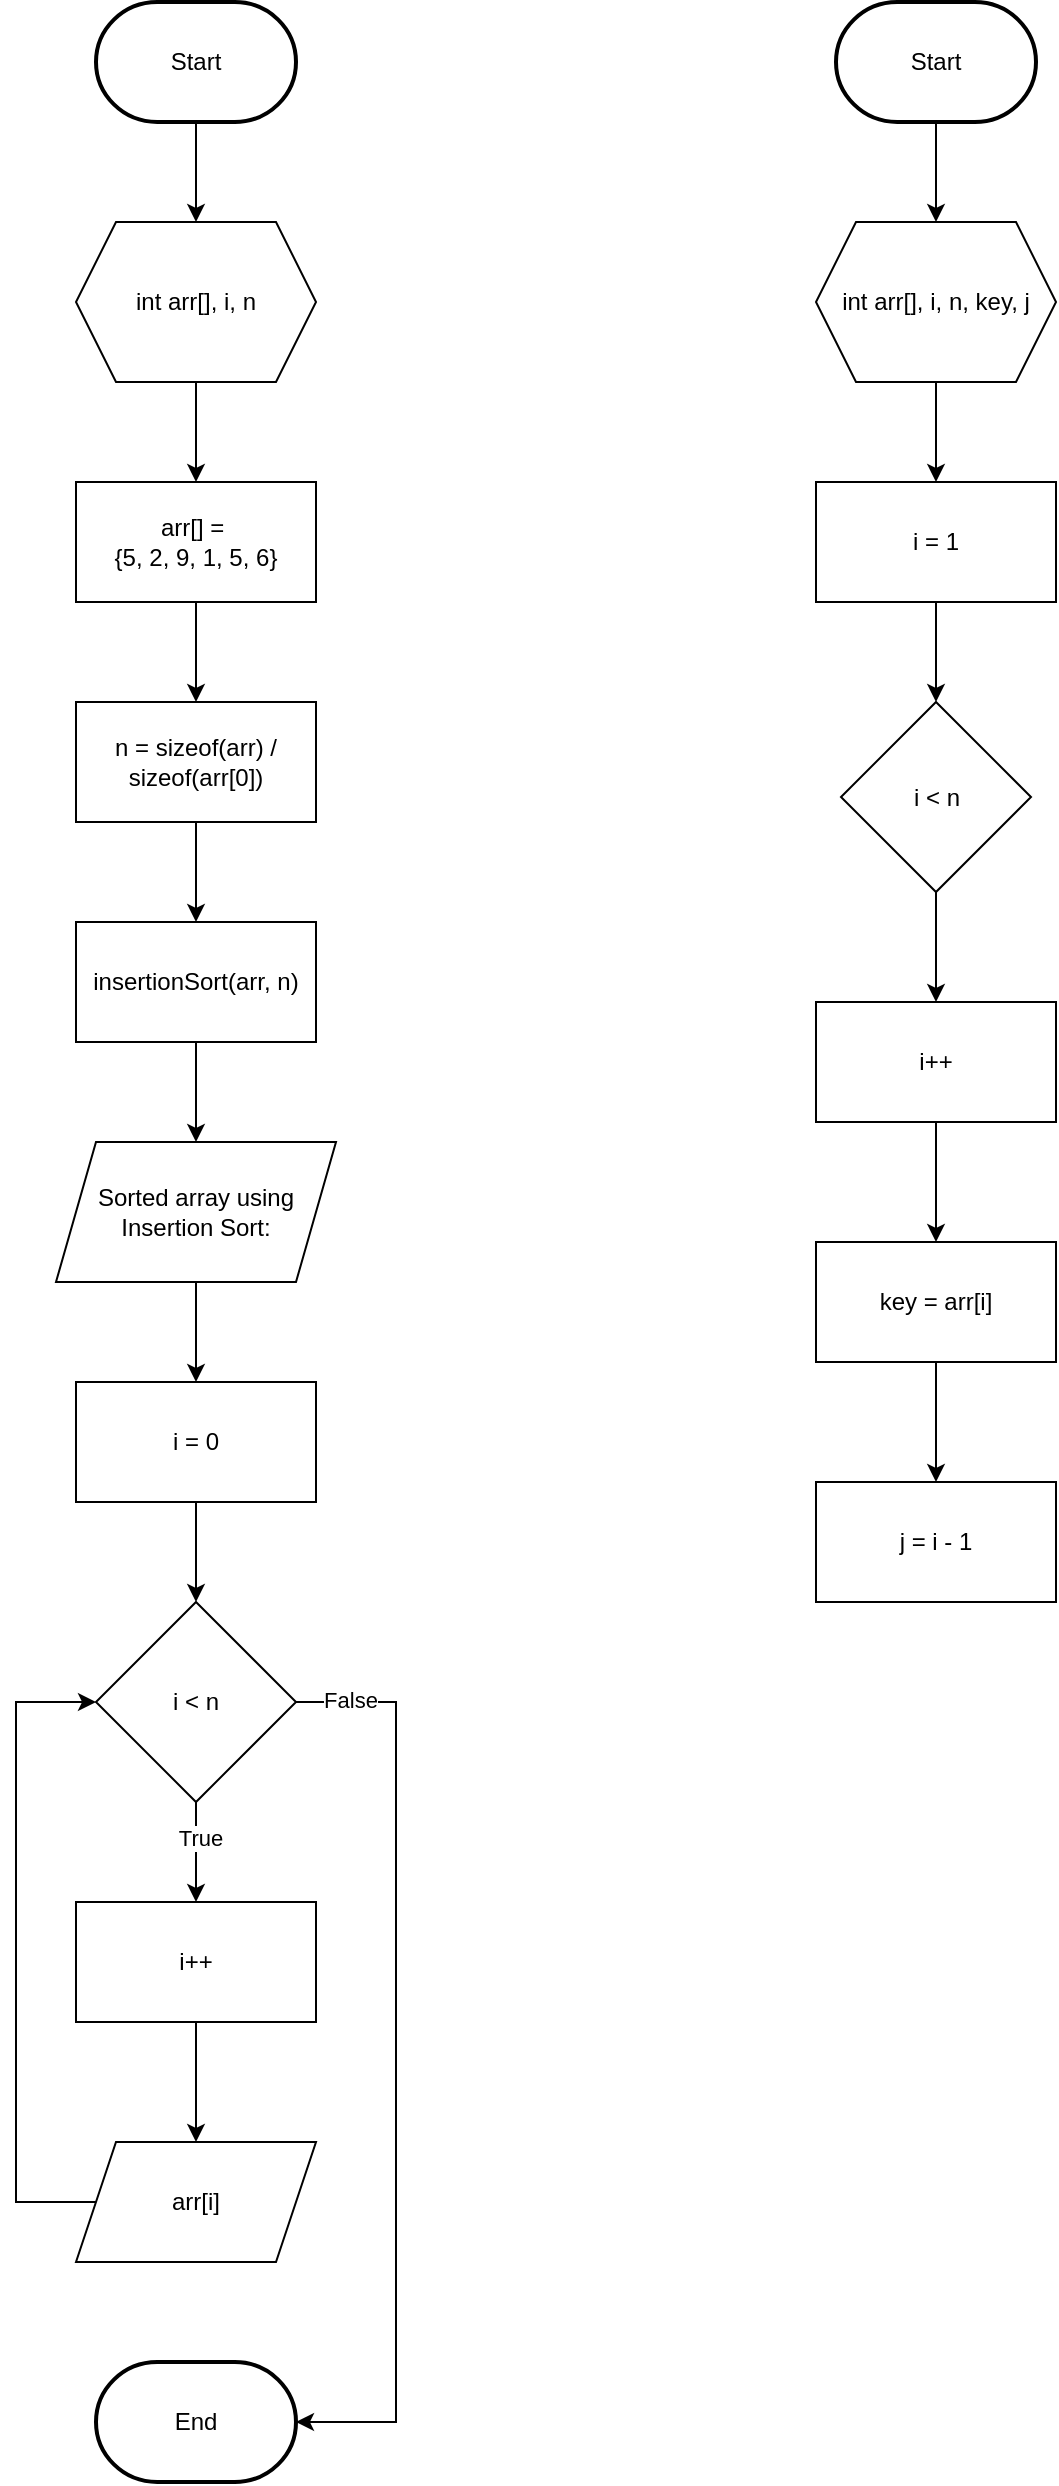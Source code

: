 <mxfile version="24.8.4">
  <diagram id="C5RBs43oDa-KdzZeNtuy" name="Page-1">
    <mxGraphModel dx="1682" dy="912" grid="1" gridSize="10" guides="1" tooltips="1" connect="1" arrows="1" fold="1" page="1" pageScale="1" pageWidth="827" pageHeight="1169" math="0" shadow="0">
      <root>
        <mxCell id="WIyWlLk6GJQsqaUBKTNV-0" />
        <mxCell id="WIyWlLk6GJQsqaUBKTNV-1" parent="WIyWlLk6GJQsqaUBKTNV-0" />
        <mxCell id="f3eVWMNZN5dAWcsSwDbq-12" style="edgeStyle=orthogonalEdgeStyle;rounded=0;orthogonalLoop=1;jettySize=auto;html=1;entryX=0.5;entryY=0;entryDx=0;entryDy=0;" edge="1" parent="WIyWlLk6GJQsqaUBKTNV-1" source="XmWgL3R9tFbISjX7PItD-0" target="XmWgL3R9tFbISjX7PItD-2">
          <mxGeometry relative="1" as="geometry" />
        </mxCell>
        <mxCell id="XmWgL3R9tFbISjX7PItD-0" value="Start" style="strokeWidth=2;html=1;shape=mxgraph.flowchart.terminator;whiteSpace=wrap;" parent="WIyWlLk6GJQsqaUBKTNV-1" vertex="1">
          <mxGeometry x="110" y="150" width="100" height="60" as="geometry" />
        </mxCell>
        <mxCell id="f3eVWMNZN5dAWcsSwDbq-33" style="edgeStyle=orthogonalEdgeStyle;rounded=0;orthogonalLoop=1;jettySize=auto;html=1;entryX=0.5;entryY=0;entryDx=0;entryDy=0;" edge="1" parent="WIyWlLk6GJQsqaUBKTNV-1" source="XmWgL3R9tFbISjX7PItD-1" target="f3eVWMNZN5dAWcsSwDbq-4">
          <mxGeometry relative="1" as="geometry" />
        </mxCell>
        <mxCell id="XmWgL3R9tFbISjX7PItD-1" value="Start" style="strokeWidth=2;html=1;shape=mxgraph.flowchart.terminator;whiteSpace=wrap;" parent="WIyWlLk6GJQsqaUBKTNV-1" vertex="1">
          <mxGeometry x="480" y="150" width="100" height="60" as="geometry" />
        </mxCell>
        <mxCell id="f3eVWMNZN5dAWcsSwDbq-13" style="edgeStyle=orthogonalEdgeStyle;rounded=0;orthogonalLoop=1;jettySize=auto;html=1;entryX=0.5;entryY=0;entryDx=0;entryDy=0;" edge="1" parent="WIyWlLk6GJQsqaUBKTNV-1" source="XmWgL3R9tFbISjX7PItD-2" target="f3eVWMNZN5dAWcsSwDbq-1">
          <mxGeometry relative="1" as="geometry" />
        </mxCell>
        <mxCell id="XmWgL3R9tFbISjX7PItD-2" value="&lt;font style=&quot;font-size: 12px;&quot;&gt;int arr[], i, n&lt;/font&gt;" style="shape=hexagon;perimeter=hexagonPerimeter2;whiteSpace=wrap;html=1;fixedSize=1;" parent="WIyWlLk6GJQsqaUBKTNV-1" vertex="1">
          <mxGeometry x="100" y="260" width="120" height="80" as="geometry" />
        </mxCell>
        <mxCell id="f3eVWMNZN5dAWcsSwDbq-36" style="edgeStyle=orthogonalEdgeStyle;rounded=0;orthogonalLoop=1;jettySize=auto;html=1;entryX=0.5;entryY=0;entryDx=0;entryDy=0;" edge="1" parent="WIyWlLk6GJQsqaUBKTNV-1" source="XmWgL3R9tFbISjX7PItD-3" target="f3eVWMNZN5dAWcsSwDbq-30">
          <mxGeometry relative="1" as="geometry" />
        </mxCell>
        <mxCell id="XmWgL3R9tFbISjX7PItD-3" value="i &amp;lt; n" style="rhombus;whiteSpace=wrap;html=1;" parent="WIyWlLk6GJQsqaUBKTNV-1" vertex="1">
          <mxGeometry x="482.5" y="500" width="95" height="95" as="geometry" />
        </mxCell>
        <mxCell id="f3eVWMNZN5dAWcsSwDbq-14" style="edgeStyle=orthogonalEdgeStyle;rounded=0;orthogonalLoop=1;jettySize=auto;html=1;entryX=0.5;entryY=0;entryDx=0;entryDy=0;" edge="1" parent="WIyWlLk6GJQsqaUBKTNV-1" source="f3eVWMNZN5dAWcsSwDbq-1" target="f3eVWMNZN5dAWcsSwDbq-2">
          <mxGeometry relative="1" as="geometry" />
        </mxCell>
        <mxCell id="f3eVWMNZN5dAWcsSwDbq-1" value="arr[] =&amp;nbsp;&lt;div&gt;{5, 2, 9, 1, 5, 6}&lt;/div&gt;" style="rounded=0;whiteSpace=wrap;html=1;" vertex="1" parent="WIyWlLk6GJQsqaUBKTNV-1">
          <mxGeometry x="100" y="390" width="120" height="60" as="geometry" />
        </mxCell>
        <mxCell id="f3eVWMNZN5dAWcsSwDbq-15" style="edgeStyle=orthogonalEdgeStyle;rounded=0;orthogonalLoop=1;jettySize=auto;html=1;entryX=0.5;entryY=0;entryDx=0;entryDy=0;" edge="1" parent="WIyWlLk6GJQsqaUBKTNV-1" source="f3eVWMNZN5dAWcsSwDbq-2" target="f3eVWMNZN5dAWcsSwDbq-6">
          <mxGeometry relative="1" as="geometry" />
        </mxCell>
        <mxCell id="f3eVWMNZN5dAWcsSwDbq-2" value="n = sizeof(arr) / sizeof(arr[0])" style="rounded=0;whiteSpace=wrap;html=1;" vertex="1" parent="WIyWlLk6GJQsqaUBKTNV-1">
          <mxGeometry x="100" y="500" width="120" height="60" as="geometry" />
        </mxCell>
        <mxCell id="f3eVWMNZN5dAWcsSwDbq-19" style="edgeStyle=orthogonalEdgeStyle;rounded=0;orthogonalLoop=1;jettySize=auto;html=1;entryX=0.5;entryY=0;entryDx=0;entryDy=0;" edge="1" parent="WIyWlLk6GJQsqaUBKTNV-1" source="f3eVWMNZN5dAWcsSwDbq-3" target="f3eVWMNZN5dAWcsSwDbq-8">
          <mxGeometry relative="1" as="geometry" />
        </mxCell>
        <mxCell id="f3eVWMNZN5dAWcsSwDbq-3" value="i = 0" style="rounded=0;whiteSpace=wrap;html=1;" vertex="1" parent="WIyWlLk6GJQsqaUBKTNV-1">
          <mxGeometry x="100" y="840" width="120" height="60" as="geometry" />
        </mxCell>
        <mxCell id="f3eVWMNZN5dAWcsSwDbq-34" style="edgeStyle=orthogonalEdgeStyle;rounded=0;orthogonalLoop=1;jettySize=auto;html=1;entryX=0.5;entryY=0;entryDx=0;entryDy=0;" edge="1" parent="WIyWlLk6GJQsqaUBKTNV-1" source="f3eVWMNZN5dAWcsSwDbq-4" target="f3eVWMNZN5dAWcsSwDbq-29">
          <mxGeometry relative="1" as="geometry" />
        </mxCell>
        <mxCell id="f3eVWMNZN5dAWcsSwDbq-4" value="int arr[], i, n, key, j" style="shape=hexagon;perimeter=hexagonPerimeter2;whiteSpace=wrap;html=1;fixedSize=1;" vertex="1" parent="WIyWlLk6GJQsqaUBKTNV-1">
          <mxGeometry x="470" y="260" width="120" height="80" as="geometry" />
        </mxCell>
        <mxCell id="f3eVWMNZN5dAWcsSwDbq-16" style="edgeStyle=orthogonalEdgeStyle;rounded=0;orthogonalLoop=1;jettySize=auto;html=1;entryX=0.5;entryY=0;entryDx=0;entryDy=0;" edge="1" parent="WIyWlLk6GJQsqaUBKTNV-1" source="f3eVWMNZN5dAWcsSwDbq-6" target="f3eVWMNZN5dAWcsSwDbq-7">
          <mxGeometry relative="1" as="geometry" />
        </mxCell>
        <mxCell id="f3eVWMNZN5dAWcsSwDbq-6" value="insertionSort(arr, n)" style="rounded=0;whiteSpace=wrap;html=1;" vertex="1" parent="WIyWlLk6GJQsqaUBKTNV-1">
          <mxGeometry x="100" y="610" width="120" height="60" as="geometry" />
        </mxCell>
        <mxCell id="f3eVWMNZN5dAWcsSwDbq-18" style="edgeStyle=orthogonalEdgeStyle;rounded=0;orthogonalLoop=1;jettySize=auto;html=1;entryX=0.5;entryY=0;entryDx=0;entryDy=0;" edge="1" parent="WIyWlLk6GJQsqaUBKTNV-1" source="f3eVWMNZN5dAWcsSwDbq-7" target="f3eVWMNZN5dAWcsSwDbq-3">
          <mxGeometry relative="1" as="geometry" />
        </mxCell>
        <mxCell id="f3eVWMNZN5dAWcsSwDbq-7" value="Sorted array using Insertion Sort:" style="shape=parallelogram;perimeter=parallelogramPerimeter;whiteSpace=wrap;html=1;fixedSize=1;" vertex="1" parent="WIyWlLk6GJQsqaUBKTNV-1">
          <mxGeometry x="90" y="720" width="140" height="70" as="geometry" />
        </mxCell>
        <mxCell id="f3eVWMNZN5dAWcsSwDbq-20" style="edgeStyle=orthogonalEdgeStyle;rounded=0;orthogonalLoop=1;jettySize=auto;html=1;entryX=0.5;entryY=0;entryDx=0;entryDy=0;" edge="1" parent="WIyWlLk6GJQsqaUBKTNV-1" source="f3eVWMNZN5dAWcsSwDbq-8" target="f3eVWMNZN5dAWcsSwDbq-9">
          <mxGeometry relative="1" as="geometry" />
        </mxCell>
        <mxCell id="f3eVWMNZN5dAWcsSwDbq-27" value="True" style="edgeLabel;html=1;align=center;verticalAlign=middle;resizable=0;points=[];" vertex="1" connectable="0" parent="f3eVWMNZN5dAWcsSwDbq-20">
          <mxGeometry x="-0.289" y="2" relative="1" as="geometry">
            <mxPoint as="offset" />
          </mxGeometry>
        </mxCell>
        <mxCell id="f3eVWMNZN5dAWcsSwDbq-8" value="i &amp;lt; n" style="rhombus;whiteSpace=wrap;html=1;" vertex="1" parent="WIyWlLk6GJQsqaUBKTNV-1">
          <mxGeometry x="110" y="950" width="100" height="100" as="geometry" />
        </mxCell>
        <mxCell id="f3eVWMNZN5dAWcsSwDbq-21" style="edgeStyle=orthogonalEdgeStyle;rounded=0;orthogonalLoop=1;jettySize=auto;html=1;entryX=0.5;entryY=0;entryDx=0;entryDy=0;" edge="1" parent="WIyWlLk6GJQsqaUBKTNV-1" source="f3eVWMNZN5dAWcsSwDbq-9" target="f3eVWMNZN5dAWcsSwDbq-10">
          <mxGeometry relative="1" as="geometry" />
        </mxCell>
        <mxCell id="f3eVWMNZN5dAWcsSwDbq-9" value="i++" style="rounded=0;whiteSpace=wrap;html=1;" vertex="1" parent="WIyWlLk6GJQsqaUBKTNV-1">
          <mxGeometry x="100" y="1100" width="120" height="60" as="geometry" />
        </mxCell>
        <mxCell id="f3eVWMNZN5dAWcsSwDbq-23" style="edgeStyle=orthogonalEdgeStyle;rounded=0;orthogonalLoop=1;jettySize=auto;html=1;entryX=0;entryY=0.5;entryDx=0;entryDy=0;" edge="1" parent="WIyWlLk6GJQsqaUBKTNV-1" source="f3eVWMNZN5dAWcsSwDbq-10" target="f3eVWMNZN5dAWcsSwDbq-8">
          <mxGeometry relative="1" as="geometry">
            <Array as="points">
              <mxPoint x="70" y="1250" />
              <mxPoint x="70" y="1000" />
            </Array>
          </mxGeometry>
        </mxCell>
        <mxCell id="f3eVWMNZN5dAWcsSwDbq-10" value="arr[i]" style="shape=parallelogram;perimeter=parallelogramPerimeter;whiteSpace=wrap;html=1;fixedSize=1;" vertex="1" parent="WIyWlLk6GJQsqaUBKTNV-1">
          <mxGeometry x="100" y="1220" width="120" height="60" as="geometry" />
        </mxCell>
        <mxCell id="f3eVWMNZN5dAWcsSwDbq-11" value="End" style="strokeWidth=2;html=1;shape=mxgraph.flowchart.terminator;whiteSpace=wrap;" vertex="1" parent="WIyWlLk6GJQsqaUBKTNV-1">
          <mxGeometry x="110" y="1330" width="100" height="60" as="geometry" />
        </mxCell>
        <mxCell id="f3eVWMNZN5dAWcsSwDbq-26" style="edgeStyle=orthogonalEdgeStyle;rounded=0;orthogonalLoop=1;jettySize=auto;html=1;entryX=1;entryY=0.5;entryDx=0;entryDy=0;entryPerimeter=0;" edge="1" parent="WIyWlLk6GJQsqaUBKTNV-1" source="f3eVWMNZN5dAWcsSwDbq-8" target="f3eVWMNZN5dAWcsSwDbq-11">
          <mxGeometry relative="1" as="geometry">
            <Array as="points">
              <mxPoint x="260" y="1000" />
              <mxPoint x="260" y="1360" />
            </Array>
          </mxGeometry>
        </mxCell>
        <mxCell id="f3eVWMNZN5dAWcsSwDbq-28" value="False" style="edgeLabel;html=1;align=center;verticalAlign=middle;resizable=0;points=[];" vertex="1" connectable="0" parent="f3eVWMNZN5dAWcsSwDbq-26">
          <mxGeometry x="-0.882" y="1" relative="1" as="geometry">
            <mxPoint as="offset" />
          </mxGeometry>
        </mxCell>
        <mxCell id="f3eVWMNZN5dAWcsSwDbq-35" style="edgeStyle=orthogonalEdgeStyle;rounded=0;orthogonalLoop=1;jettySize=auto;html=1;entryX=0.5;entryY=0;entryDx=0;entryDy=0;" edge="1" parent="WIyWlLk6GJQsqaUBKTNV-1" source="f3eVWMNZN5dAWcsSwDbq-29" target="XmWgL3R9tFbISjX7PItD-3">
          <mxGeometry relative="1" as="geometry" />
        </mxCell>
        <mxCell id="f3eVWMNZN5dAWcsSwDbq-29" value="i = 1" style="rounded=0;whiteSpace=wrap;html=1;" vertex="1" parent="WIyWlLk6GJQsqaUBKTNV-1">
          <mxGeometry x="470" y="390" width="120" height="60" as="geometry" />
        </mxCell>
        <mxCell id="f3eVWMNZN5dAWcsSwDbq-37" style="edgeStyle=orthogonalEdgeStyle;rounded=0;orthogonalLoop=1;jettySize=auto;html=1;entryX=0.5;entryY=0;entryDx=0;entryDy=0;" edge="1" parent="WIyWlLk6GJQsqaUBKTNV-1" source="f3eVWMNZN5dAWcsSwDbq-30" target="f3eVWMNZN5dAWcsSwDbq-31">
          <mxGeometry relative="1" as="geometry" />
        </mxCell>
        <mxCell id="f3eVWMNZN5dAWcsSwDbq-30" value="i++" style="rounded=0;whiteSpace=wrap;html=1;" vertex="1" parent="WIyWlLk6GJQsqaUBKTNV-1">
          <mxGeometry x="470" y="650" width="120" height="60" as="geometry" />
        </mxCell>
        <mxCell id="f3eVWMNZN5dAWcsSwDbq-38" style="edgeStyle=orthogonalEdgeStyle;rounded=0;orthogonalLoop=1;jettySize=auto;html=1;entryX=0.5;entryY=0;entryDx=0;entryDy=0;" edge="1" parent="WIyWlLk6GJQsqaUBKTNV-1" source="f3eVWMNZN5dAWcsSwDbq-31" target="f3eVWMNZN5dAWcsSwDbq-32">
          <mxGeometry relative="1" as="geometry" />
        </mxCell>
        <mxCell id="f3eVWMNZN5dAWcsSwDbq-31" value="key = arr[i]" style="rounded=0;whiteSpace=wrap;html=1;" vertex="1" parent="WIyWlLk6GJQsqaUBKTNV-1">
          <mxGeometry x="470" y="770" width="120" height="60" as="geometry" />
        </mxCell>
        <mxCell id="f3eVWMNZN5dAWcsSwDbq-32" value="j = i - 1" style="rounded=0;whiteSpace=wrap;html=1;" vertex="1" parent="WIyWlLk6GJQsqaUBKTNV-1">
          <mxGeometry x="470" y="890" width="120" height="60" as="geometry" />
        </mxCell>
      </root>
    </mxGraphModel>
  </diagram>
</mxfile>
